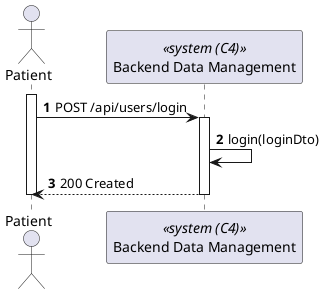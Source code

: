 @startuml process-view
autonumber

actor "Patient" as Patient
participant BackendDataManagement as "Backend Data Management" <<system (C4)>>

activate Patient
    Patient -> BackendDataManagement : POST /api/users/login
    activate BackendDataManagement

        BackendDataManagement -> BackendDataManagement : login(loginDto)

        Patient <-- BackendDataManagement : 200 Created
    deactivate BackendDataManagement

deactivate Patient

@enduml
